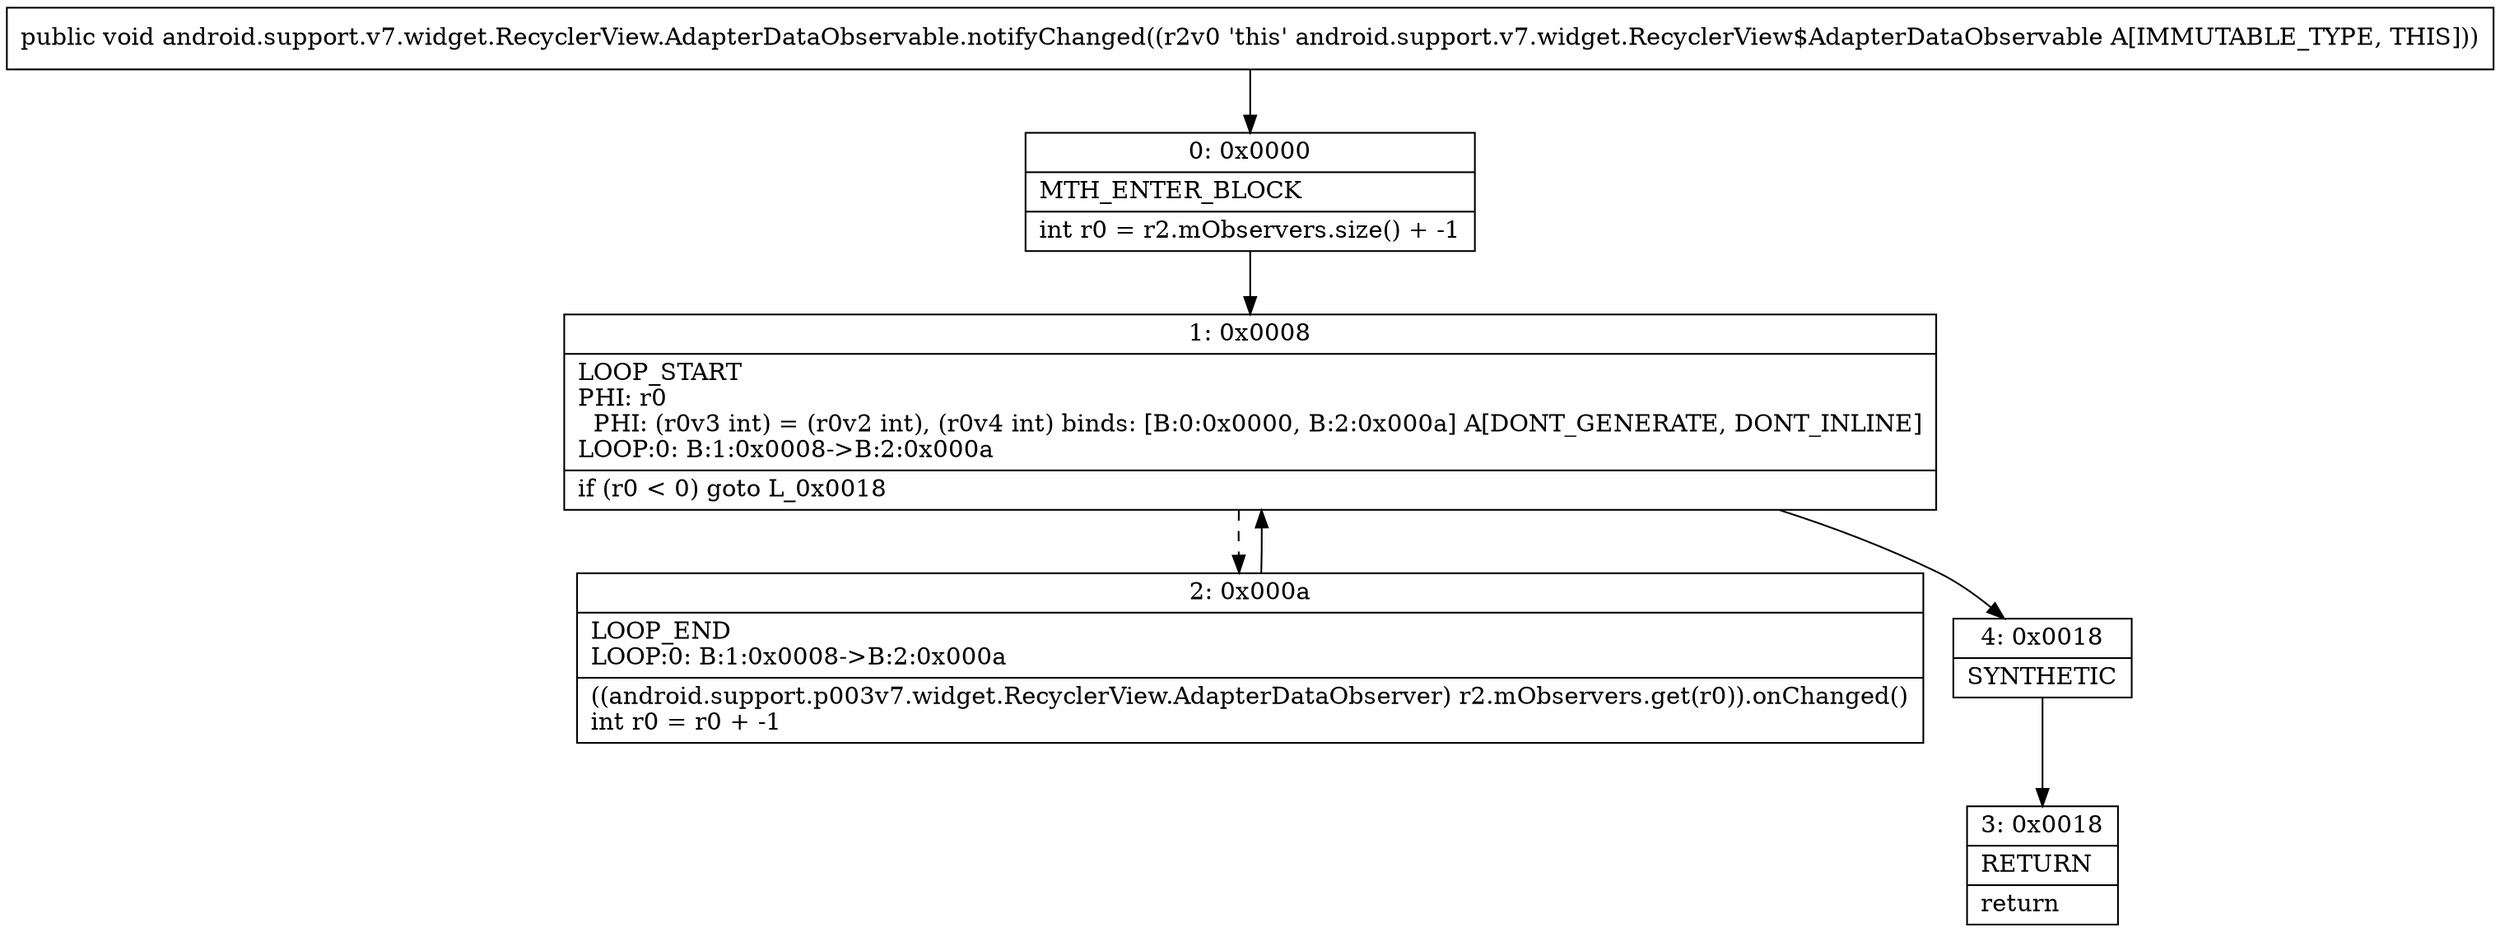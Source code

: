 digraph "CFG forandroid.support.v7.widget.RecyclerView.AdapterDataObservable.notifyChanged()V" {
Node_0 [shape=record,label="{0\:\ 0x0000|MTH_ENTER_BLOCK\l|int r0 = r2.mObservers.size() + \-1\l}"];
Node_1 [shape=record,label="{1\:\ 0x0008|LOOP_START\lPHI: r0 \l  PHI: (r0v3 int) = (r0v2 int), (r0v4 int) binds: [B:0:0x0000, B:2:0x000a] A[DONT_GENERATE, DONT_INLINE]\lLOOP:0: B:1:0x0008\-\>B:2:0x000a\l|if (r0 \< 0) goto L_0x0018\l}"];
Node_2 [shape=record,label="{2\:\ 0x000a|LOOP_END\lLOOP:0: B:1:0x0008\-\>B:2:0x000a\l|((android.support.p003v7.widget.RecyclerView.AdapterDataObserver) r2.mObservers.get(r0)).onChanged()\lint r0 = r0 + \-1\l}"];
Node_3 [shape=record,label="{3\:\ 0x0018|RETURN\l|return\l}"];
Node_4 [shape=record,label="{4\:\ 0x0018|SYNTHETIC\l}"];
MethodNode[shape=record,label="{public void android.support.v7.widget.RecyclerView.AdapterDataObservable.notifyChanged((r2v0 'this' android.support.v7.widget.RecyclerView$AdapterDataObservable A[IMMUTABLE_TYPE, THIS])) }"];
MethodNode -> Node_0;
Node_0 -> Node_1;
Node_1 -> Node_2[style=dashed];
Node_1 -> Node_4;
Node_2 -> Node_1;
Node_4 -> Node_3;
}

